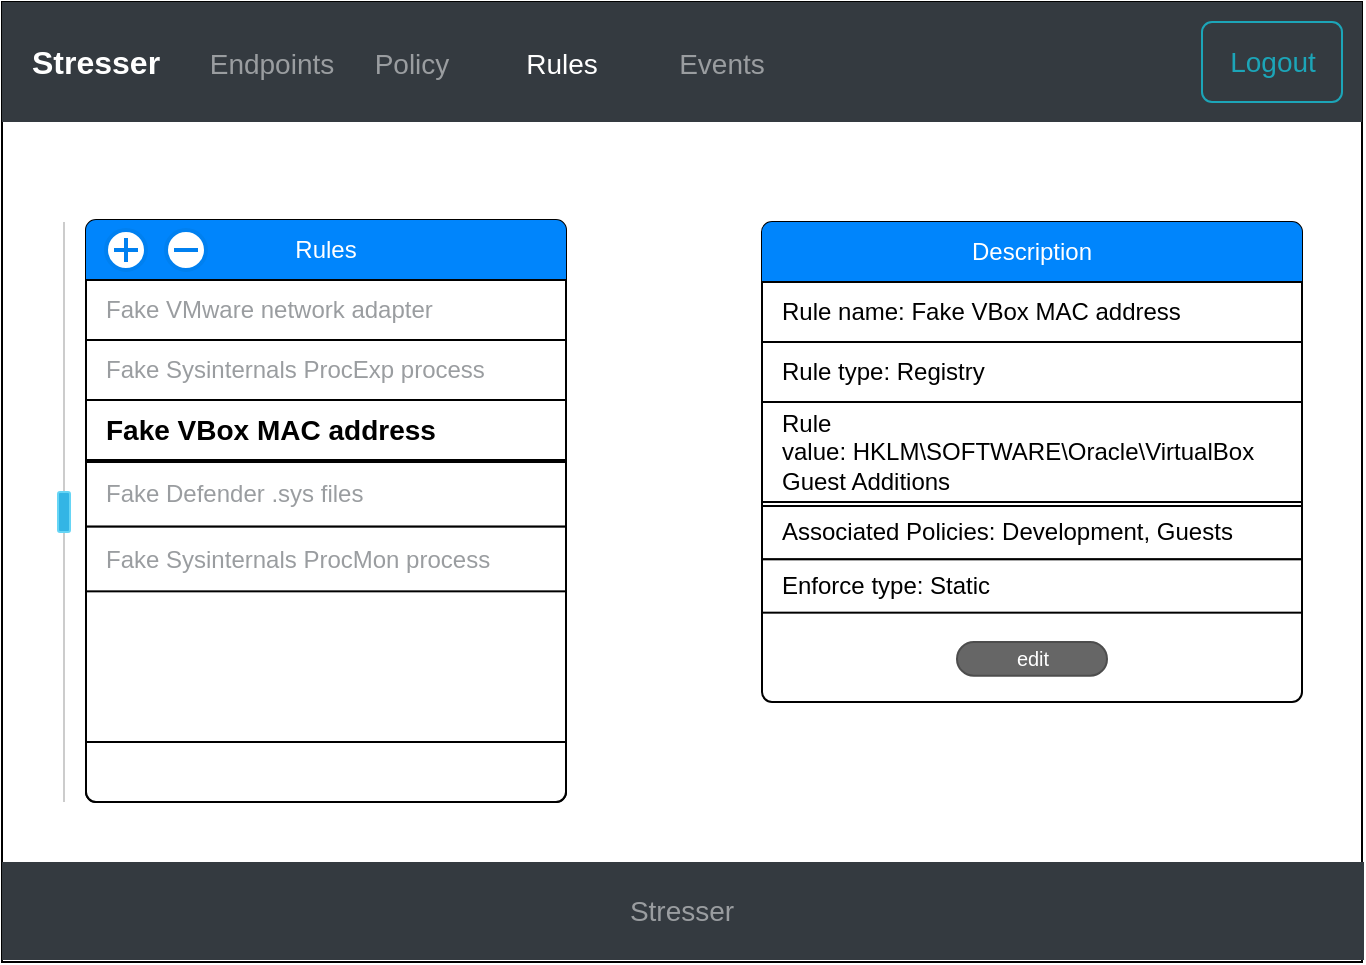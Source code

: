 <mxfile version="13.6.5">
    <diagram id="rAeyCYHqdwfexsLL6dYN" name="Page-1">
        <mxGraphModel dx="1116" dy="792" grid="1" gridSize="10" guides="1" tooltips="1" connect="1" arrows="1" fold="1" page="1" pageScale="1" pageWidth="1100" pageHeight="850" math="0" shadow="0">
            <root>
                <mxCell id="0"/>
                <mxCell id="1" parent="0"/>
                <mxCell id="3" value="" style="rounded=0;whiteSpace=wrap;html=1;" parent="1" vertex="1">
                    <mxGeometry x="180" y="160" width="680" height="480" as="geometry"/>
                </mxCell>
                <mxCell id="5" value="Stresser" style="html=1;shadow=0;dashed=0;fillColor=#343A40;strokeColor=none;fontSize=16;fontColor=#ffffff;align=left;spacing=15;fontStyle=1" parent="1" vertex="1">
                    <mxGeometry x="180" y="160" width="680" height="60" as="geometry"/>
                </mxCell>
                <mxCell id="6" value="Endpoints" style="fillColor=none;strokeColor=none;fontSize=14;align=center;fontColor=#9A9DA0;" parent="5" vertex="1">
                    <mxGeometry width="70" height="40" relative="1" as="geometry">
                        <mxPoint x="100" y="10" as="offset"/>
                    </mxGeometry>
                </mxCell>
                <mxCell id="7" value="Policy" style="fillColor=none;strokeColor=none;fontSize=14;fontColor=#9A9DA0;align=center;" parent="5" vertex="1">
                    <mxGeometry width="70" height="40" relative="1" as="geometry">
                        <mxPoint x="170" y="10" as="offset"/>
                    </mxGeometry>
                </mxCell>
                <mxCell id="8" value="Rules" style="fillColor=none;strokeColor=none;fontSize=14;align=center;spacingRight=0;fontColor=#FFFFFF;" parent="5" vertex="1">
                    <mxGeometry width="80" height="40" relative="1" as="geometry">
                        <mxPoint x="240" y="10" as="offset"/>
                    </mxGeometry>
                </mxCell>
                <mxCell id="9" value="Events" style="fillColor=none;strokeColor=none;fontSize=14;fontColor=#9A9DA0;align=center;" parent="5" vertex="1">
                    <mxGeometry width="80" height="40" relative="1" as="geometry">
                        <mxPoint x="320" y="10" as="offset"/>
                    </mxGeometry>
                </mxCell>
                <mxCell id="10" value="Logout" style="html=1;shadow=0;dashed=0;shape=mxgraph.bootstrap.rrect;rSize=5;fontSize=14;fontColor=#1CA5B8;strokeColor=#1CA5B8;fillColor=none;" parent="5" vertex="1">
                    <mxGeometry x="1" width="70" height="40" relative="1" as="geometry">
                        <mxPoint x="-80" y="10" as="offset"/>
                    </mxGeometry>
                </mxCell>
                <mxCell id="49" value="" style="html=1;shadow=0;dashed=0;shape=mxgraph.bootstrap.rrect;rSize=5;html=1;whiteSpace=wrap;" parent="1" vertex="1">
                    <mxGeometry x="222" y="269" width="240" height="291" as="geometry"/>
                </mxCell>
                <mxCell id="50" value="Rules" style="html=1;shadow=0;dashed=0;shape=mxgraph.bootstrap.topButton;rSize=5;strokeColor=none;fillColor=#0085FC;fontColor=#ffffff;perimeter=none;whiteSpace=wrap;resizeWidth=1;align=center;spacing=10;" parent="49" vertex="1">
                    <mxGeometry width="240" height="30" relative="1" as="geometry"/>
                </mxCell>
                <mxCell id="51" value="Fake VMware network adapter" style="strokeColor=inherit;fillColor=inherit;gradientColor=inherit;html=1;shadow=0;dashed=0;perimeter=none;whiteSpace=wrap;resizeWidth=1;align=left;spacing=10;fontColor=#9A9DA0;" parent="49" vertex="1">
                    <mxGeometry width="240" height="30" relative="1" as="geometry">
                        <mxPoint y="30" as="offset"/>
                    </mxGeometry>
                </mxCell>
                <mxCell id="52" value="Fake Sysinternals ProcExp process" style="strokeColor=inherit;fillColor=inherit;gradientColor=inherit;html=1;shadow=0;dashed=0;perimeter=none;whiteSpace=wrap;resizeWidth=1;align=left;spacing=10;fontColor=#9A9DA0;" parent="49" vertex="1">
                    <mxGeometry width="240" height="30" relative="1" as="geometry">
                        <mxPoint y="60" as="offset"/>
                    </mxGeometry>
                </mxCell>
                <mxCell id="53" value="Fake VBox MAC address" style="strokeColor=inherit;fillColor=inherit;gradientColor=inherit;fontColor=inherit;html=1;shadow=0;dashed=0;perimeter=none;whiteSpace=wrap;resizeWidth=1;align=left;spacing=10;fontStyle=1;fontSize=14;" parent="49" vertex="1">
                    <mxGeometry width="240" height="30" relative="1" as="geometry">
                        <mxPoint y="90" as="offset"/>
                    </mxGeometry>
                </mxCell>
                <mxCell id="54" value="" style="strokeColor=inherit;fillColor=inherit;gradientColor=inherit;fontColor=inherit;html=1;shadow=0;dashed=0;shape=mxgraph.bootstrap.bottomButton;rSize=5;perimeter=none;whiteSpace=wrap;resizeWidth=1;resizeHeight=0;align=left;spacing=10;" parent="49" vertex="1">
                    <mxGeometry y="1" width="240" height="30" relative="1" as="geometry">
                        <mxPoint y="-30" as="offset"/>
                    </mxGeometry>
                </mxCell>
                <mxCell id="55" value="Fake Defender .sys files" style="strokeColor=inherit;fillColor=inherit;gradientColor=inherit;html=1;shadow=0;dashed=0;perimeter=none;whiteSpace=wrap;resizeWidth=1;align=left;spacing=10;fontColor=#9A9DA0;" parent="49" vertex="1">
                    <mxGeometry y="121.003" width="240" height="32.333" as="geometry"/>
                </mxCell>
                <mxCell id="56" value="Fake Sysinternals ProcMon process" style="strokeColor=inherit;fillColor=inherit;gradientColor=inherit;html=1;shadow=0;dashed=0;perimeter=none;whiteSpace=wrap;resizeWidth=1;align=left;spacing=10;fontColor=#9A9DA0;" parent="49" vertex="1">
                    <mxGeometry y="153.337" width="240" height="32.333" as="geometry"/>
                </mxCell>
                <mxCell id="75" value="" style="html=1;verticalLabelPosition=bottom;align=center;labelBackgroundColor=#ffffff;verticalAlign=top;strokeWidth=2;strokeColor=#0080F0;shadow=0;dashed=0;shape=mxgraph.ios7.icons.add;fontColor=#FFFFFF;" vertex="1" parent="49">
                    <mxGeometry x="10" y="5" width="20" height="20" as="geometry"/>
                </mxCell>
                <mxCell id="85" value="" style="html=1;verticalLabelPosition=bottom;align=center;labelBackgroundColor=#ffffff;verticalAlign=top;strokeWidth=2;strokeColor=#0080F0;shadow=0;dashed=0;shape=mxgraph.ios7.icons.delete;fontSize=14;fontColor=#9A9DA0;" vertex="1" parent="49">
                    <mxGeometry x="40" y="5" width="20" height="20" as="geometry"/>
                </mxCell>
                <mxCell id="73" value="" style="html=1;shadow=0;dashed=0;fillColor=#343A40;strokeColor=none;fontSize=16;fontColor=#ffffff;align=left;spacing=15;fontStyle=1" parent="1" vertex="1">
                    <mxGeometry x="180" y="590" width="681" height="49" as="geometry"/>
                </mxCell>
                <mxCell id="74" value="Stresser" style="fillColor=none;strokeColor=none;fontSize=14;fontColor=#9A9DA0;align=center;spacingRight=0;" parent="73" vertex="1">
                    <mxGeometry width="80" height="40" relative="1" as="geometry">
                        <mxPoint x="300" y="3.5" as="offset"/>
                    </mxGeometry>
                </mxCell>
                <mxCell id="76" value="" style="html=1;shadow=0;dashed=0;shape=mxgraph.bootstrap.rrect;rSize=5;html=1;whiteSpace=wrap;" vertex="1" parent="1">
                    <mxGeometry x="560" y="270" width="270" height="240" as="geometry"/>
                </mxCell>
                <mxCell id="77" value="Description" style="html=1;shadow=0;dashed=0;shape=mxgraph.bootstrap.topButton;rSize=5;strokeColor=none;fillColor=#0085FC;fontColor=#ffffff;perimeter=none;whiteSpace=wrap;resizeWidth=1;align=center;spacing=10;" vertex="1" parent="76">
                    <mxGeometry width="270" height="30" relative="1" as="geometry"/>
                </mxCell>
                <mxCell id="78" value="Rule name: Fake VBox MAC address" style="strokeColor=inherit;fillColor=inherit;gradientColor=inherit;fontColor=inherit;html=1;shadow=0;dashed=0;perimeter=none;whiteSpace=wrap;resizeWidth=1;align=left;spacing=10;" vertex="1" parent="76">
                    <mxGeometry width="270" height="30" relative="1" as="geometry">
                        <mxPoint y="30" as="offset"/>
                    </mxGeometry>
                </mxCell>
                <mxCell id="79" value="Rule type: Registry" style="strokeColor=inherit;fillColor=inherit;gradientColor=inherit;fontColor=inherit;html=1;shadow=0;dashed=0;perimeter=none;whiteSpace=wrap;resizeWidth=1;align=left;spacing=10;" vertex="1" parent="76">
                    <mxGeometry width="270" height="30" relative="1" as="geometry">
                        <mxPoint y="60" as="offset"/>
                    </mxGeometry>
                </mxCell>
                <mxCell id="80" value="Rule value:&amp;nbsp;HKLM\SOFTWARE\Oracle\VirtualBox Guest Additions" style="strokeColor=inherit;fillColor=inherit;gradientColor=inherit;fontColor=inherit;html=1;shadow=0;dashed=0;perimeter=none;whiteSpace=wrap;resizeWidth=1;align=left;spacing=10;" vertex="1" parent="76">
                    <mxGeometry width="270" height="50" relative="1" as="geometry">
                        <mxPoint y="90" as="offset"/>
                    </mxGeometry>
                </mxCell>
                <mxCell id="82" value="Associated Policies: Development, Guests" style="strokeColor=inherit;fillColor=inherit;gradientColor=inherit;fontColor=inherit;html=1;shadow=0;dashed=0;perimeter=none;whiteSpace=wrap;resizeWidth=1;align=left;spacing=10;" vertex="1" parent="76">
                    <mxGeometry y="142.003" width="270" height="26.667" as="geometry"/>
                </mxCell>
                <mxCell id="83" value="Enforce type: Static" style="strokeColor=inherit;fillColor=inherit;gradientColor=inherit;fontColor=inherit;html=1;shadow=0;dashed=0;perimeter=none;whiteSpace=wrap;resizeWidth=1;align=left;spacing=10;" vertex="1" parent="76">
                    <mxGeometry y="168.67" width="270" height="26.667" as="geometry"/>
                </mxCell>
                <mxCell id="60" value="edit" style="rounded=1;html=1;shadow=0;dashed=0;whiteSpace=wrap;fontSize=10;fillColor=#666666;align=center;strokeColor=#4D4D4D;fontColor=#ffffff;arcSize=50;" parent="76" vertex="1">
                    <mxGeometry x="97.5" y="210" width="75" height="16.88" as="geometry"/>
                </mxCell>
                <mxCell id="84" value="" style="verticalLabelPosition=bottom;verticalAlign=top;html=1;shadow=0;dashed=0;strokeWidth=1;shape=mxgraph.android.quickscroll3;dy=0.5;fillColor=#33b5e5;strokeColor=#66D5F5;fontColor=#FFFFFF;" vertex="1" parent="1">
                    <mxGeometry x="210" y="270" width="2" height="290" as="geometry"/>
                </mxCell>
            </root>
        </mxGraphModel>
    </diagram>
</mxfile>